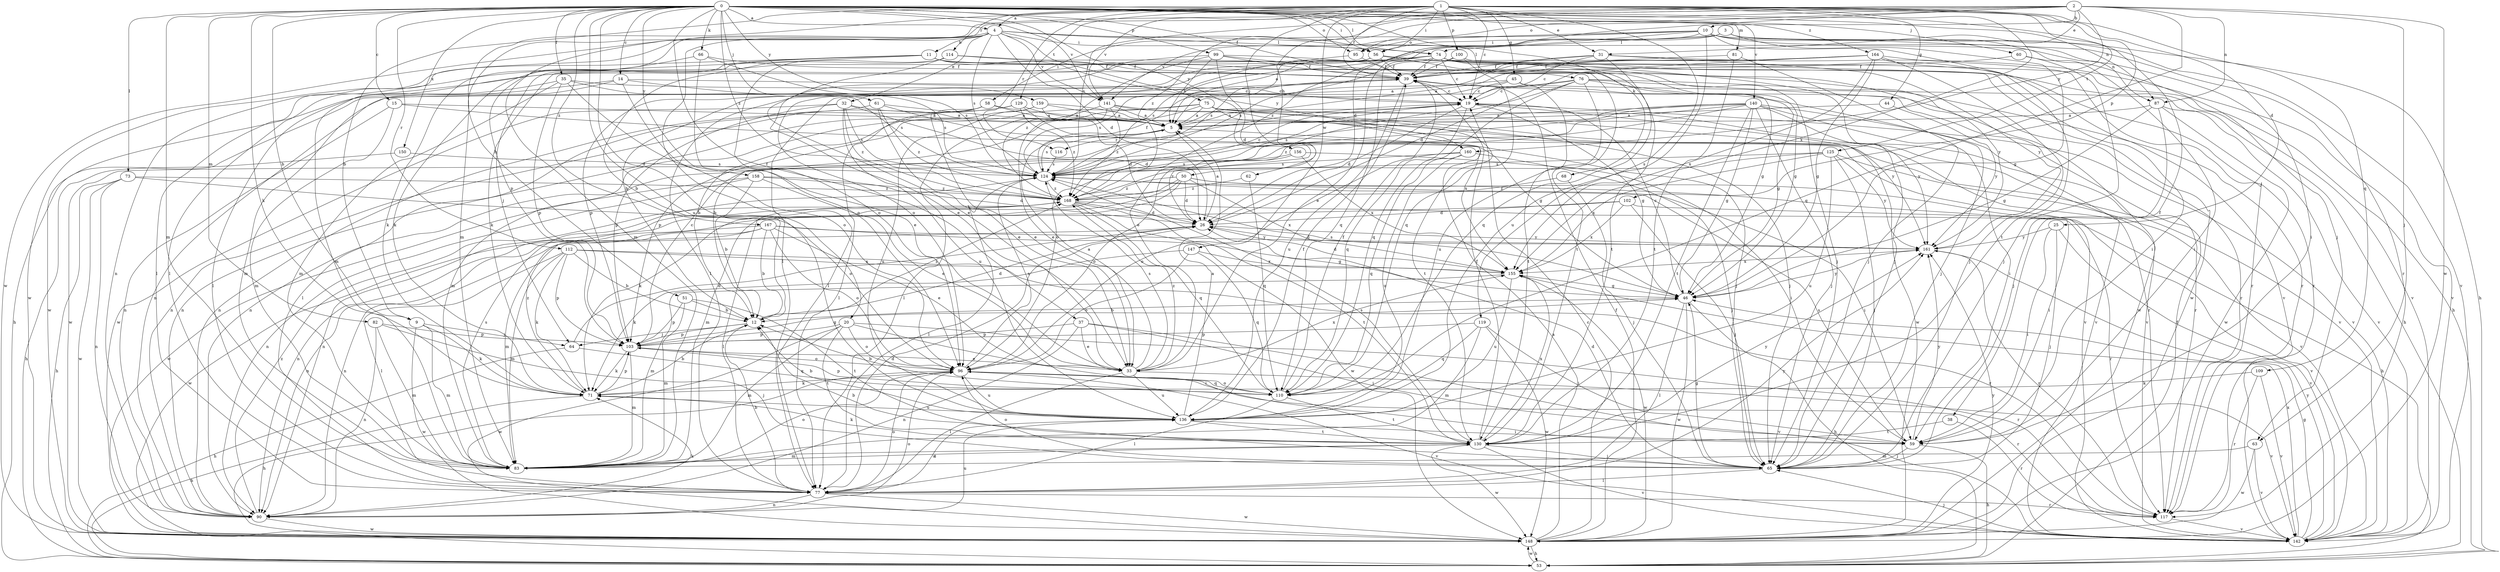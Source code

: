 strict digraph  {
0;
1;
2;
3;
4;
5;
9;
10;
11;
12;
14;
15;
19;
20;
25;
26;
31;
32;
33;
35;
37;
38;
39;
44;
45;
46;
50;
51;
53;
56;
58;
59;
60;
61;
62;
63;
64;
65;
66;
68;
71;
73;
74;
75;
76;
77;
81;
82;
83;
87;
90;
95;
96;
99;
100;
102;
103;
109;
110;
112;
114;
116;
117;
119;
124;
125;
129;
130;
136;
140;
141;
142;
147;
148;
150;
155;
156;
158;
159;
160;
161;
164;
167;
168;
0 -> 4  [label=a];
0 -> 9  [label=b];
0 -> 14  [label=c];
0 -> 15  [label=c];
0 -> 20  [label=d];
0 -> 35  [label=f];
0 -> 37  [label=f];
0 -> 38  [label=f];
0 -> 39  [label=f];
0 -> 56  [label=i];
0 -> 60  [label=j];
0 -> 61  [label=j];
0 -> 66  [label=k];
0 -> 68  [label=k];
0 -> 71  [label=k];
0 -> 73  [label=l];
0 -> 74  [label=l];
0 -> 81  [label=m];
0 -> 82  [label=m];
0 -> 83  [label=m];
0 -> 87  [label=n];
0 -> 95  [label=o];
0 -> 99  [label=p];
0 -> 112  [label=r];
0 -> 136  [label=u];
0 -> 140  [label=v];
0 -> 141  [label=v];
0 -> 150  [label=x];
0 -> 156  [label=y];
0 -> 158  [label=y];
0 -> 159  [label=y];
0 -> 164  [label=z];
0 -> 167  [label=z];
0 -> 168  [label=z];
1 -> 4  [label=a];
1 -> 9  [label=b];
1 -> 19  [label=c];
1 -> 25  [label=d];
1 -> 31  [label=e];
1 -> 39  [label=f];
1 -> 44  [label=g];
1 -> 45  [label=g];
1 -> 56  [label=i];
1 -> 62  [label=j];
1 -> 83  [label=m];
1 -> 100  [label=p];
1 -> 102  [label=p];
1 -> 109  [label=q];
1 -> 114  [label=r];
1 -> 116  [label=r];
1 -> 119  [label=s];
1 -> 125  [label=t];
1 -> 129  [label=t];
1 -> 141  [label=v];
1 -> 147  [label=w];
1 -> 155  [label=x];
2 -> 10  [label=b];
2 -> 26  [label=d];
2 -> 31  [label=e];
2 -> 50  [label=h];
2 -> 51  [label=h];
2 -> 63  [label=j];
2 -> 83  [label=m];
2 -> 87  [label=n];
2 -> 95  [label=o];
2 -> 110  [label=q];
2 -> 124  [label=s];
2 -> 148  [label=w];
2 -> 160  [label=y];
2 -> 168  [label=z];
3 -> 5  [label=a];
3 -> 46  [label=g];
3 -> 53  [label=h];
3 -> 56  [label=i];
3 -> 74  [label=l];
3 -> 87  [label=n];
4 -> 11  [label=b];
4 -> 26  [label=d];
4 -> 32  [label=e];
4 -> 56  [label=i];
4 -> 63  [label=j];
4 -> 74  [label=l];
4 -> 75  [label=l];
4 -> 76  [label=l];
4 -> 77  [label=l];
4 -> 90  [label=n];
4 -> 103  [label=p];
4 -> 124  [label=s];
4 -> 141  [label=v];
4 -> 148  [label=w];
5 -> 116  [label=r];
5 -> 124  [label=s];
9 -> 64  [label=j];
9 -> 71  [label=k];
9 -> 83  [label=m];
9 -> 148  [label=w];
10 -> 33  [label=e];
10 -> 58  [label=i];
10 -> 59  [label=i];
10 -> 95  [label=o];
10 -> 117  [label=r];
10 -> 130  [label=t];
10 -> 136  [label=u];
10 -> 141  [label=v];
10 -> 142  [label=v];
10 -> 168  [label=z];
11 -> 39  [label=f];
11 -> 46  [label=g];
11 -> 64  [label=j];
11 -> 71  [label=k];
11 -> 77  [label=l];
11 -> 130  [label=t];
11 -> 148  [label=w];
11 -> 160  [label=y];
12 -> 26  [label=d];
12 -> 64  [label=j];
12 -> 103  [label=p];
12 -> 168  [label=z];
14 -> 19  [label=c];
14 -> 83  [label=m];
14 -> 96  [label=o];
14 -> 124  [label=s];
14 -> 148  [label=w];
15 -> 5  [label=a];
15 -> 46  [label=g];
15 -> 83  [label=m];
15 -> 90  [label=n];
19 -> 5  [label=a];
19 -> 26  [label=d];
19 -> 46  [label=g];
19 -> 110  [label=q];
19 -> 124  [label=s];
19 -> 142  [label=v];
19 -> 148  [label=w];
20 -> 59  [label=i];
20 -> 83  [label=m];
20 -> 96  [label=o];
20 -> 103  [label=p];
20 -> 117  [label=r];
20 -> 130  [label=t];
20 -> 148  [label=w];
25 -> 59  [label=i];
25 -> 65  [label=j];
25 -> 142  [label=v];
25 -> 161  [label=y];
26 -> 5  [label=a];
26 -> 90  [label=n];
26 -> 161  [label=y];
31 -> 5  [label=a];
31 -> 19  [label=c];
31 -> 39  [label=f];
31 -> 110  [label=q];
31 -> 142  [label=v];
31 -> 161  [label=y];
32 -> 5  [label=a];
32 -> 26  [label=d];
32 -> 103  [label=p];
32 -> 124  [label=s];
32 -> 136  [label=u];
32 -> 148  [label=w];
32 -> 168  [label=z];
33 -> 5  [label=a];
33 -> 77  [label=l];
33 -> 124  [label=s];
33 -> 136  [label=u];
33 -> 142  [label=v];
33 -> 155  [label=x];
33 -> 168  [label=z];
35 -> 19  [label=c];
35 -> 33  [label=e];
35 -> 77  [label=l];
35 -> 83  [label=m];
35 -> 103  [label=p];
35 -> 124  [label=s];
37 -> 33  [label=e];
37 -> 59  [label=i];
37 -> 90  [label=n];
37 -> 103  [label=p];
37 -> 142  [label=v];
38 -> 117  [label=r];
38 -> 130  [label=t];
39 -> 19  [label=c];
39 -> 53  [label=h];
39 -> 65  [label=j];
39 -> 124  [label=s];
39 -> 136  [label=u];
44 -> 5  [label=a];
44 -> 161  [label=y];
45 -> 19  [label=c];
45 -> 53  [label=h];
45 -> 90  [label=n];
45 -> 103  [label=p];
45 -> 130  [label=t];
46 -> 12  [label=b];
46 -> 19  [label=c];
46 -> 53  [label=h];
46 -> 77  [label=l];
46 -> 124  [label=s];
46 -> 148  [label=w];
46 -> 161  [label=y];
50 -> 26  [label=d];
50 -> 53  [label=h];
50 -> 59  [label=i];
50 -> 71  [label=k];
50 -> 83  [label=m];
50 -> 90  [label=n];
50 -> 155  [label=x];
50 -> 168  [label=z];
51 -> 12  [label=b];
51 -> 83  [label=m];
51 -> 103  [label=p];
51 -> 130  [label=t];
53 -> 39  [label=f];
53 -> 148  [label=w];
56 -> 12  [label=b];
56 -> 39  [label=f];
56 -> 71  [label=k];
56 -> 124  [label=s];
56 -> 142  [label=v];
56 -> 148  [label=w];
56 -> 161  [label=y];
58 -> 5  [label=a];
58 -> 33  [label=e];
58 -> 77  [label=l];
58 -> 90  [label=n];
58 -> 142  [label=v];
59 -> 53  [label=h];
59 -> 65  [label=j];
59 -> 124  [label=s];
59 -> 161  [label=y];
60 -> 39  [label=f];
60 -> 59  [label=i];
60 -> 65  [label=j];
61 -> 5  [label=a];
61 -> 33  [label=e];
61 -> 77  [label=l];
61 -> 142  [label=v];
61 -> 168  [label=z];
62 -> 110  [label=q];
62 -> 168  [label=z];
63 -> 83  [label=m];
63 -> 142  [label=v];
63 -> 148  [label=w];
64 -> 26  [label=d];
64 -> 53  [label=h];
64 -> 110  [label=q];
65 -> 12  [label=b];
65 -> 26  [label=d];
65 -> 46  [label=g];
65 -> 77  [label=l];
65 -> 96  [label=o];
66 -> 39  [label=f];
66 -> 71  [label=k];
66 -> 96  [label=o];
66 -> 124  [label=s];
68 -> 65  [label=j];
68 -> 168  [label=z];
71 -> 12  [label=b];
71 -> 53  [label=h];
71 -> 103  [label=p];
71 -> 136  [label=u];
71 -> 168  [label=z];
73 -> 53  [label=h];
73 -> 90  [label=n];
73 -> 96  [label=o];
73 -> 148  [label=w];
73 -> 168  [label=z];
74 -> 19  [label=c];
74 -> 39  [label=f];
74 -> 59  [label=i];
74 -> 65  [label=j];
74 -> 77  [label=l];
74 -> 83  [label=m];
74 -> 96  [label=o];
74 -> 110  [label=q];
74 -> 117  [label=r];
74 -> 130  [label=t];
75 -> 5  [label=a];
75 -> 12  [label=b];
75 -> 65  [label=j];
75 -> 83  [label=m];
75 -> 90  [label=n];
75 -> 117  [label=r];
75 -> 130  [label=t];
75 -> 142  [label=v];
76 -> 19  [label=c];
76 -> 33  [label=e];
76 -> 46  [label=g];
76 -> 77  [label=l];
76 -> 110  [label=q];
76 -> 117  [label=r];
76 -> 136  [label=u];
76 -> 148  [label=w];
77 -> 12  [label=b];
77 -> 26  [label=d];
77 -> 90  [label=n];
77 -> 96  [label=o];
77 -> 117  [label=r];
77 -> 136  [label=u];
77 -> 148  [label=w];
77 -> 161  [label=y];
81 -> 39  [label=f];
81 -> 65  [label=j];
81 -> 130  [label=t];
82 -> 65  [label=j];
82 -> 83  [label=m];
82 -> 90  [label=n];
82 -> 103  [label=p];
83 -> 96  [label=o];
83 -> 124  [label=s];
83 -> 130  [label=t];
87 -> 5  [label=a];
87 -> 46  [label=g];
87 -> 65  [label=j];
87 -> 142  [label=v];
87 -> 148  [label=w];
90 -> 71  [label=k];
90 -> 96  [label=o];
90 -> 136  [label=u];
90 -> 148  [label=w];
90 -> 168  [label=z];
95 -> 39  [label=f];
95 -> 124  [label=s];
96 -> 53  [label=h];
96 -> 71  [label=k];
96 -> 110  [label=q];
96 -> 117  [label=r];
96 -> 124  [label=s];
96 -> 136  [label=u];
96 -> 142  [label=v];
99 -> 5  [label=a];
99 -> 26  [label=d];
99 -> 33  [label=e];
99 -> 39  [label=f];
99 -> 65  [label=j];
99 -> 117  [label=r];
99 -> 168  [label=z];
100 -> 39  [label=f];
100 -> 53  [label=h];
100 -> 110  [label=q];
100 -> 124  [label=s];
102 -> 26  [label=d];
102 -> 65  [label=j];
102 -> 90  [label=n];
102 -> 142  [label=v];
102 -> 155  [label=x];
103 -> 19  [label=c];
103 -> 33  [label=e];
103 -> 46  [label=g];
103 -> 71  [label=k];
103 -> 83  [label=m];
103 -> 96  [label=o];
109 -> 71  [label=k];
109 -> 117  [label=r];
109 -> 142  [label=v];
110 -> 12  [label=b];
110 -> 39  [label=f];
110 -> 77  [label=l];
110 -> 96  [label=o];
110 -> 103  [label=p];
110 -> 130  [label=t];
112 -> 12  [label=b];
112 -> 71  [label=k];
112 -> 77  [label=l];
112 -> 83  [label=m];
112 -> 103  [label=p];
112 -> 117  [label=r];
112 -> 155  [label=x];
114 -> 12  [label=b];
114 -> 33  [label=e];
114 -> 39  [label=f];
114 -> 46  [label=g];
114 -> 96  [label=o];
116 -> 124  [label=s];
117 -> 142  [label=v];
119 -> 59  [label=i];
119 -> 83  [label=m];
119 -> 103  [label=p];
119 -> 110  [label=q];
119 -> 148  [label=w];
124 -> 19  [label=c];
124 -> 39  [label=f];
124 -> 59  [label=i];
124 -> 77  [label=l];
124 -> 168  [label=z];
125 -> 65  [label=j];
125 -> 124  [label=s];
125 -> 136  [label=u];
125 -> 142  [label=v];
125 -> 155  [label=x];
125 -> 161  [label=y];
125 -> 168  [label=z];
129 -> 5  [label=a];
129 -> 12  [label=b];
129 -> 90  [label=n];
129 -> 155  [label=x];
129 -> 168  [label=z];
130 -> 39  [label=f];
130 -> 65  [label=j];
130 -> 71  [label=k];
130 -> 83  [label=m];
130 -> 124  [label=s];
130 -> 142  [label=v];
130 -> 148  [label=w];
130 -> 155  [label=x];
130 -> 161  [label=y];
136 -> 5  [label=a];
136 -> 12  [label=b];
136 -> 39  [label=f];
136 -> 59  [label=i];
136 -> 130  [label=t];
140 -> 5  [label=a];
140 -> 46  [label=g];
140 -> 59  [label=i];
140 -> 65  [label=j];
140 -> 90  [label=n];
140 -> 96  [label=o];
140 -> 130  [label=t];
140 -> 142  [label=v];
140 -> 148  [label=w];
140 -> 161  [label=y];
140 -> 168  [label=z];
141 -> 5  [label=a];
141 -> 33  [label=e];
141 -> 77  [label=l];
141 -> 117  [label=r];
141 -> 161  [label=y];
141 -> 168  [label=z];
142 -> 46  [label=g];
142 -> 65  [label=j];
142 -> 155  [label=x];
142 -> 161  [label=y];
147 -> 71  [label=k];
147 -> 96  [label=o];
147 -> 110  [label=q];
147 -> 155  [label=x];
148 -> 5  [label=a];
148 -> 19  [label=c];
148 -> 39  [label=f];
148 -> 53  [label=h];
148 -> 161  [label=y];
150 -> 53  [label=h];
150 -> 124  [label=s];
155 -> 26  [label=d];
155 -> 46  [label=g];
155 -> 83  [label=m];
155 -> 136  [label=u];
155 -> 148  [label=w];
156 -> 59  [label=i];
156 -> 96  [label=o];
156 -> 124  [label=s];
156 -> 155  [label=x];
158 -> 12  [label=b];
158 -> 26  [label=d];
158 -> 33  [label=e];
158 -> 90  [label=n];
158 -> 148  [label=w];
158 -> 168  [label=z];
159 -> 5  [label=a];
159 -> 26  [label=d];
159 -> 65  [label=j];
159 -> 103  [label=p];
159 -> 136  [label=u];
160 -> 65  [label=j];
160 -> 96  [label=o];
160 -> 110  [label=q];
160 -> 124  [label=s];
160 -> 136  [label=u];
161 -> 26  [label=d];
161 -> 117  [label=r];
161 -> 155  [label=x];
164 -> 5  [label=a];
164 -> 26  [label=d];
164 -> 39  [label=f];
164 -> 46  [label=g];
164 -> 65  [label=j];
164 -> 77  [label=l];
164 -> 117  [label=r];
164 -> 142  [label=v];
164 -> 155  [label=x];
167 -> 12  [label=b];
167 -> 33  [label=e];
167 -> 46  [label=g];
167 -> 83  [label=m];
167 -> 90  [label=n];
167 -> 96  [label=o];
167 -> 148  [label=w];
167 -> 161  [label=y];
168 -> 26  [label=d];
168 -> 77  [label=l];
168 -> 110  [label=q];
168 -> 117  [label=r];
168 -> 130  [label=t];
168 -> 148  [label=w];
}
